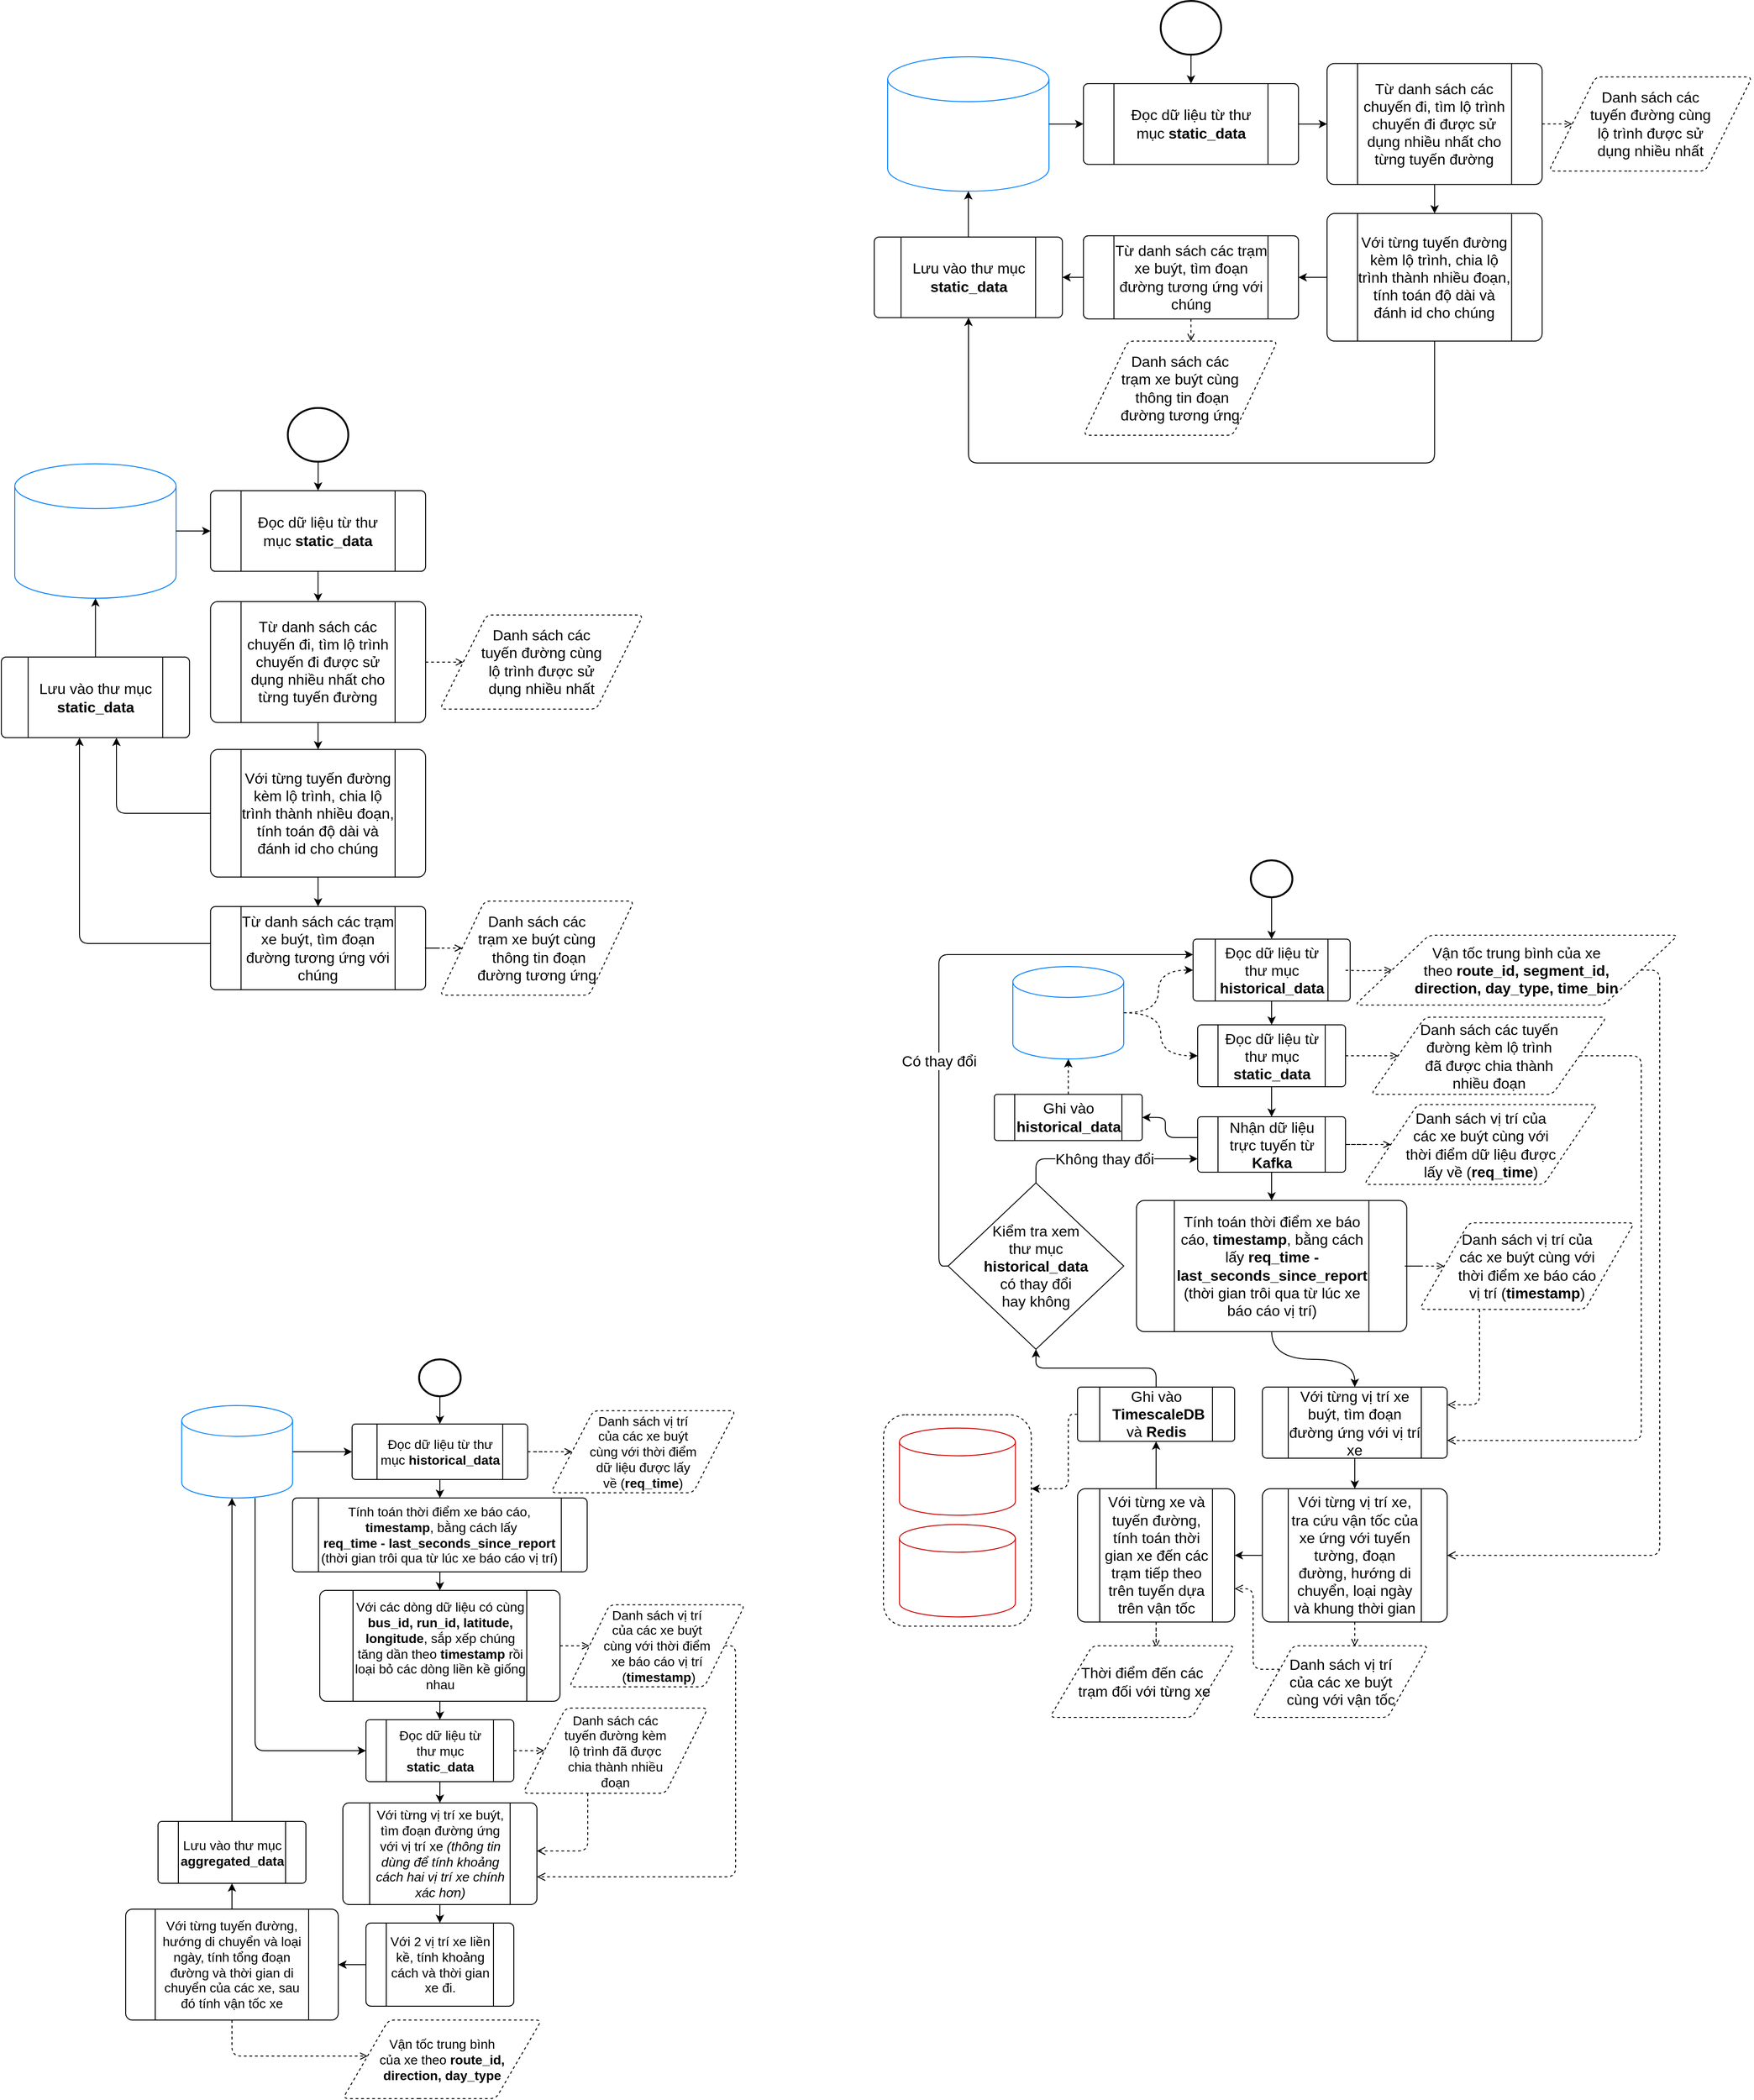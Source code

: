 <mxfile version="14.8.5" type="device"><diagram id="qMFnekn4dBkwKcCyuMU6" name="Page-1"><mxGraphModel dx="1422" dy="1840" grid="1" gridSize="10" guides="1" tooltips="1" connect="1" arrows="1" fold="1" page="1" pageScale="1" pageWidth="850" pageHeight="1100" math="0" shadow="0"><root><mxCell id="0"/><mxCell id="1" parent="0"/><mxCell id="bCvJUZ7ETfFYrSug4Y5t-12" value="" style="group" vertex="1" connectable="0" parent="1"><mxGeometry x="850" y="1130" width="670" height="800" as="geometry"/></mxCell><mxCell id="BM1fNFy99L5DrJd4SMUO-25" value="Danh sách các&lt;br style=&quot;font-size: 14px;&quot;&gt;tuyến đường kèm&lt;br style=&quot;font-size: 14px;&quot;&gt;lộ trình đã được&lt;br style=&quot;font-size: 14px;&quot;&gt;chia thành nhiều&lt;br style=&quot;font-size: 14px;&quot;&gt;đoạn" style="shape=parallelogram;html=1;strokeWidth=1;perimeter=parallelogramPerimeter;whiteSpace=wrap;rounded=1;arcSize=12;size=0.23;horizontal=1;dashed=1;fontSize=14;" parent="bCvJUZ7ETfFYrSug4Y5t-12" vertex="1"><mxGeometry x="430" y="377.38" width="200" height="92.25" as="geometry"/></mxCell><mxCell id="EC834DUbwCelz73j_CgH-8" value="Đọc dữ liệu từ thư mục&amp;nbsp;&lt;b style=&quot;font-size: 14px;&quot;&gt;historical_data&lt;/b&gt;" style="verticalLabelPosition=middle;verticalAlign=middle;html=1;shape=process;whiteSpace=wrap;rounded=1;size=0.14;arcSize=6;strokeWidth=1;labelPosition=center;align=center;fontSize=14;" parent="bCvJUZ7ETfFYrSug4Y5t-12" vertex="1"><mxGeometry x="245" y="70" width="190" height="60" as="geometry"/></mxCell><mxCell id="EC834DUbwCelz73j_CgH-9" value="" style="group;fontSize=14;" parent="bCvJUZ7ETfFYrSug4Y5t-12" vertex="1" connectable="0"><mxGeometry x="60.63" y="50" width="120" height="100" as="geometry"/></mxCell><mxCell id="EC834DUbwCelz73j_CgH-10" value="" style="strokeWidth=1;html=1;shape=mxgraph.flowchart.database;whiteSpace=wrap;strokeColor=#007FFF;fontSize=14;" parent="EC834DUbwCelz73j_CgH-9" vertex="1"><mxGeometry width="120" height="100" as="geometry"/></mxCell><mxCell id="EC834DUbwCelz73j_CgH-11" value="" style="shape=image;verticalLabelPosition=bottom;labelBackgroundColor=#ffffff;verticalAlign=top;aspect=fixed;imageAspect=0;image=https://intellipaat.com/mediaFiles/2015/07/hadoop-hdfs.png;fontSize=14;" parent="EC834DUbwCelz73j_CgH-9" vertex="1"><mxGeometry x="17.61" y="40" width="84.77" height="40" as="geometry"/></mxCell><mxCell id="EC834DUbwCelz73j_CgH-12" style="edgeStyle=orthogonalEdgeStyle;rounded=0;orthogonalLoop=1;jettySize=auto;html=1;entryX=0;entryY=0.5;entryDx=0;entryDy=0;fontSize=14;" parent="bCvJUZ7ETfFYrSug4Y5t-12" source="EC834DUbwCelz73j_CgH-10" target="EC834DUbwCelz73j_CgH-8" edge="1"><mxGeometry x="40" y="-20" as="geometry"/></mxCell><mxCell id="EC834DUbwCelz73j_CgH-13" style="edgeStyle=orthogonalEdgeStyle;rounded=0;orthogonalLoop=1;jettySize=auto;html=1;fontSize=14;" parent="bCvJUZ7ETfFYrSug4Y5t-12" source="EC834DUbwCelz73j_CgH-14" target="EC834DUbwCelz73j_CgH-8" edge="1"><mxGeometry x="40" y="-20" as="geometry"/></mxCell><mxCell id="EC834DUbwCelz73j_CgH-14" value="" style="strokeWidth=2;html=1;shape=mxgraph.flowchart.start_2;whiteSpace=wrap;fontSize=14;" parent="bCvJUZ7ETfFYrSug4Y5t-12" vertex="1"><mxGeometry x="317.5" width="45" height="40" as="geometry"/></mxCell><mxCell id="EC834DUbwCelz73j_CgH-17" value="Tính toán thời điểm xe báo cáo,&lt;br&gt;&amp;nbsp;&lt;b style=&quot;font-size: 14px&quot;&gt;timestamp&lt;/b&gt;, bằng cách lấy &lt;br&gt;&lt;b style=&quot;font-size: 14px&quot;&gt;req_time - last_seconds_since_report&lt;br&gt;&lt;/b&gt;(thời gian trôi qua từ lúc xe báo cáo vị trí)" style="verticalLabelPosition=middle;verticalAlign=middle;html=1;shape=process;whiteSpace=wrap;rounded=1;size=0.087;arcSize=6;strokeWidth=1;labelPosition=center;align=center;fontSize=14;" parent="bCvJUZ7ETfFYrSug4Y5t-12" vertex="1"><mxGeometry x="180.63" y="150" width="318.75" height="80" as="geometry"/></mxCell><mxCell id="EC834DUbwCelz73j_CgH-7" style="edgeStyle=orthogonalEdgeStyle;curved=1;rounded=0;orthogonalLoop=1;jettySize=auto;html=1;fontSize=14;" parent="bCvJUZ7ETfFYrSug4Y5t-12" source="EC834DUbwCelz73j_CgH-8" target="EC834DUbwCelz73j_CgH-17" edge="1"><mxGeometry x="40" y="-20" as="geometry"/></mxCell><mxCell id="EC834DUbwCelz73j_CgH-21" value="Với các dòng dữ liệu có cùng &lt;b style=&quot;font-size: 14px;&quot;&gt;bus_id, run_id, latitude, longitude&lt;/b&gt;, sắp xếp chúng tăng dần theo&amp;nbsp;&lt;b style=&quot;font-size: 14px;&quot;&gt;timestamp &lt;/b&gt;rồi loại bỏ các dòng liền kề giống nhau" style="verticalLabelPosition=middle;verticalAlign=middle;html=1;shape=process;whiteSpace=wrap;rounded=1;size=0.14;arcSize=6;strokeWidth=1;labelPosition=center;align=center;fontSize=14;" parent="bCvJUZ7ETfFYrSug4Y5t-12" vertex="1"><mxGeometry x="210" y="250" width="260" height="120" as="geometry"/></mxCell><mxCell id="EC834DUbwCelz73j_CgH-16" style="edgeStyle=orthogonalEdgeStyle;curved=1;rounded=0;orthogonalLoop=1;jettySize=auto;html=1;entryX=0.5;entryY=0;entryDx=0;entryDy=0;fontSize=14;" parent="bCvJUZ7ETfFYrSug4Y5t-12" source="EC834DUbwCelz73j_CgH-17" target="EC834DUbwCelz73j_CgH-21" edge="1"><mxGeometry x="40" y="-20" as="geometry"/></mxCell><mxCell id="EC834DUbwCelz73j_CgH-25" style="edgeStyle=orthogonalEdgeStyle;rounded=0;orthogonalLoop=1;jettySize=auto;html=1;dashed=1;endArrow=open;endFill=0;fontSize=14;exitX=1;exitY=0.5;exitDx=0;exitDy=0;" parent="bCvJUZ7ETfFYrSug4Y5t-12" target="EC834DUbwCelz73j_CgH-26" edge="1" source="EC834DUbwCelz73j_CgH-8"><mxGeometry x="40" y="-20" as="geometry"><mxPoint x="490" y="95" as="targetPoint"/><mxPoint x="420" y="100" as="sourcePoint"/></mxGeometry></mxCell><mxCell id="EC834DUbwCelz73j_CgH-26" value="Danh sách vị trí&lt;br style=&quot;font-size: 14px;&quot;&gt;của các xe buýt&lt;br style=&quot;font-size: 14px;&quot;&gt;cùng với thời điểm&lt;br style=&quot;font-size: 14px;&quot;&gt;dữ liệu được lấy&lt;br style=&quot;font-size: 14px;&quot;&gt;về (&lt;b style=&quot;font-size: 14px;&quot;&gt;req_time&lt;/b&gt;)" style="shape=parallelogram;html=1;strokeWidth=1;perimeter=parallelogramPerimeter;whiteSpace=wrap;rounded=1;arcSize=12;size=0.23;horizontal=1;dashed=1;fontSize=14;" parent="bCvJUZ7ETfFYrSug4Y5t-12" vertex="1"><mxGeometry x="460" y="55.63" width="200" height="88.75" as="geometry"/></mxCell><mxCell id="EC834DUbwCelz73j_CgH-28" style="edgeStyle=orthogonalEdgeStyle;rounded=0;orthogonalLoop=1;jettySize=auto;html=1;dashed=1;endArrow=open;endFill=0;exitX=1;exitY=0.5;exitDx=0;exitDy=0;entryX=0;entryY=0.5;entryDx=0;entryDy=0;fontSize=14;" parent="bCvJUZ7ETfFYrSug4Y5t-12" source="EC834DUbwCelz73j_CgH-21" target="EC834DUbwCelz73j_CgH-29" edge="1"><mxGeometry x="40" y="-20" as="geometry"><mxPoint x="440" y="328" as="targetPoint"/><mxPoint x="450" y="357.5" as="sourcePoint"/><Array as="points"/></mxGeometry></mxCell><mxCell id="EC834DUbwCelz73j_CgH-29" value="Danh sách vị trí&lt;br style=&quot;font-size: 14px;&quot;&gt;của các xe buýt&lt;br style=&quot;font-size: 14px;&quot;&gt;cùng với thời điểm&lt;br style=&quot;font-size: 14px;&quot;&gt;xe báo cáo vị trí&lt;br style=&quot;font-size: 14px;&quot;&gt;&amp;nbsp;(&lt;b style=&quot;font-size: 14px;&quot;&gt;timestamp&lt;/b&gt;)" style="shape=parallelogram;html=1;strokeWidth=1;perimeter=parallelogramPerimeter;whiteSpace=wrap;rounded=1;arcSize=12;size=0.23;horizontal=1;dashed=1;fontSize=14;" parent="bCvJUZ7ETfFYrSug4Y5t-12" vertex="1"><mxGeometry x="480" y="265.63" width="190" height="88.75" as="geometry"/></mxCell><mxCell id="EC834DUbwCelz73j_CgH-34" style="edgeStyle=orthogonalEdgeStyle;rounded=1;orthogonalLoop=1;jettySize=auto;html=1;entryX=0.5;entryY=0;entryDx=0;entryDy=0;exitX=0.5;exitY=1;exitDx=0;exitDy=0;fontSize=14;" parent="bCvJUZ7ETfFYrSug4Y5t-12" source="EC834DUbwCelz73j_CgH-21" target="EC834DUbwCelz73j_CgH-35" edge="1"><mxGeometry x="40" y="-20" as="geometry"><mxPoint x="330" y="433.13" as="sourcePoint"/></mxGeometry></mxCell><mxCell id="EC834DUbwCelz73j_CgH-35" value="Đọc dữ liệu từ thư mục &lt;b style=&quot;font-size: 14px;&quot;&gt;static_data&lt;/b&gt;" style="verticalLabelPosition=middle;verticalAlign=middle;html=1;shape=process;whiteSpace=wrap;rounded=1;size=0.14;arcSize=6;strokeWidth=1;labelPosition=center;align=center;fontSize=14;" parent="bCvJUZ7ETfFYrSug4Y5t-12" vertex="1"><mxGeometry x="260" y="390" width="160" height="67" as="geometry"/></mxCell><mxCell id="BM1fNFy99L5DrJd4SMUO-26" style="edgeStyle=orthogonalEdgeStyle;rounded=0;orthogonalLoop=1;jettySize=auto;html=1;entryX=0;entryY=0.5;entryDx=0;entryDy=0;dashed=1;endArrow=open;endFill=0;exitX=1;exitY=0.5;exitDx=0;exitDy=0;fontSize=14;" parent="bCvJUZ7ETfFYrSug4Y5t-12" source="EC834DUbwCelz73j_CgH-35" target="BM1fNFy99L5DrJd4SMUO-25" edge="1"><mxGeometry x="40" y="-20" as="geometry"><mxPoint x="455" y="511.75" as="sourcePoint"/></mxGeometry></mxCell><mxCell id="EC834DUbwCelz73j_CgH-41" style="edgeStyle=orthogonalEdgeStyle;rounded=1;orthogonalLoop=1;jettySize=auto;html=1;entryX=0.5;entryY=0;entryDx=0;entryDy=0;exitX=0.5;exitY=1;exitDx=0;exitDy=0;fontSize=14;" parent="bCvJUZ7ETfFYrSug4Y5t-12" source="EC834DUbwCelz73j_CgH-35" target="EC834DUbwCelz73j_CgH-42" edge="1"><mxGeometry x="40" y="-20" as="geometry"><mxPoint x="345" y="570" as="sourcePoint"/></mxGeometry></mxCell><mxCell id="EC834DUbwCelz73j_CgH-42" value="Với từng vị trí xe buýt, tìm đoạn đường ứng với vị trí xe &lt;i style=&quot;font-size: 14px;&quot;&gt;(thông tin dùng để tính khoảng cách hai vị trí xe chính xác hơn)&lt;/i&gt;" style="verticalLabelPosition=middle;verticalAlign=middle;html=1;shape=process;whiteSpace=wrap;rounded=1;size=0.14;arcSize=6;strokeWidth=1;labelPosition=center;align=center;fontSize=14;" parent="bCvJUZ7ETfFYrSug4Y5t-12" vertex="1"><mxGeometry x="235" y="480" width="210" height="110" as="geometry"/></mxCell><mxCell id="EC834DUbwCelz73j_CgH-43" style="edgeStyle=orthogonalEdgeStyle;rounded=1;orthogonalLoop=1;jettySize=auto;html=1;endArrow=open;endFill=0;endSize=7;dashed=1;fontSize=14;" parent="bCvJUZ7ETfFYrSug4Y5t-12" source="BM1fNFy99L5DrJd4SMUO-25" target="EC834DUbwCelz73j_CgH-42" edge="1"><mxGeometry x="40" y="-20" as="geometry"><Array as="points"><mxPoint x="500" y="532"/></Array><mxPoint x="460" y="550" as="targetPoint"/></mxGeometry></mxCell><mxCell id="EC834DUbwCelz73j_CgH-44" style="edgeStyle=orthogonalEdgeStyle;rounded=1;orthogonalLoop=1;jettySize=auto;html=1;dashed=1;endArrow=open;endFill=0;endSize=7;exitX=1;exitY=0.5;exitDx=0;exitDy=0;fontSize=14;" parent="bCvJUZ7ETfFYrSug4Y5t-12" source="EC834DUbwCelz73j_CgH-29" target="EC834DUbwCelz73j_CgH-42" edge="1"><mxGeometry x="40" y="-20" as="geometry"><mxPoint x="420" y="650" as="targetPoint"/><Array as="points"><mxPoint x="660" y="310"/><mxPoint x="660" y="560"/></Array></mxGeometry></mxCell><mxCell id="EC834DUbwCelz73j_CgH-50" value="Vận tốc trung bình&lt;br style=&quot;font-size: 14px;&quot;&gt;của xe theo&amp;nbsp;&lt;b style=&quot;font-size: 14px;&quot;&gt;route_id,&lt;br style=&quot;font-size: 14px;&quot;&gt;direction, day_type&lt;/b&gt;" style="shape=parallelogram;html=1;strokeWidth=1;perimeter=parallelogramPerimeter;whiteSpace=wrap;rounded=1;arcSize=12;size=0.23;horizontal=1;dashed=1;fontSize=14;" parent="bCvJUZ7ETfFYrSug4Y5t-12" vertex="1"><mxGeometry x="235" y="715" width="215" height="85" as="geometry"/></mxCell><mxCell id="bCvJUZ7ETfFYrSug4Y5t-9" style="edgeStyle=orthogonalEdgeStyle;rounded=1;orthogonalLoop=1;jettySize=auto;html=1;fontSize=14;endArrow=classic;endFill=1;" edge="1" parent="bCvJUZ7ETfFYrSug4Y5t-12" source="EC834DUbwCelz73j_CgH-51" target="EC834DUbwCelz73j_CgH-10"><mxGeometry relative="1" as="geometry"><mxPoint x="115" y="220" as="targetPoint"/><Array as="points"><mxPoint x="115" y="240"/><mxPoint x="115" y="240"/></Array></mxGeometry></mxCell><mxCell id="EC834DUbwCelz73j_CgH-51" value="Lưu vào thư mục &lt;b style=&quot;font-size: 14px;&quot;&gt;aggregated_data&lt;/b&gt;" style="verticalLabelPosition=middle;verticalAlign=middle;html=1;shape=process;whiteSpace=wrap;rounded=1;size=0.14;arcSize=6;strokeWidth=1;labelPosition=center;align=center;fontSize=14;" parent="bCvJUZ7ETfFYrSug4Y5t-12" vertex="1"><mxGeometry x="35" y="500" width="160" height="67" as="geometry"/></mxCell><mxCell id="ehZn6OlVtDh6Yn0bjx02-17" value="Với 2 vị trí xe liền kề, tính khoảng cách và thời gian xe đi." style="verticalLabelPosition=middle;verticalAlign=middle;html=1;shape=process;whiteSpace=wrap;rounded=1;size=0.14;arcSize=6;strokeWidth=1;labelPosition=center;align=center;fontSize=14;" parent="bCvJUZ7ETfFYrSug4Y5t-12" vertex="1"><mxGeometry x="260" y="610" width="160" height="90" as="geometry"/></mxCell><mxCell id="ehZn6OlVtDh6Yn0bjx02-20" style="edgeStyle=orthogonalEdgeStyle;rounded=1;orthogonalLoop=1;jettySize=auto;html=1;fontSize=14;" parent="bCvJUZ7ETfFYrSug4Y5t-12" source="EC834DUbwCelz73j_CgH-42" target="ehZn6OlVtDh6Yn0bjx02-17" edge="1"><mxGeometry x="40" y="-20" as="geometry"/></mxCell><mxCell id="bCvJUZ7ETfFYrSug4Y5t-8" style="edgeStyle=orthogonalEdgeStyle;rounded=1;orthogonalLoop=1;jettySize=auto;html=1;fontSize=14;endArrow=classic;endFill=1;" edge="1" parent="bCvJUZ7ETfFYrSug4Y5t-12" source="ehZn6OlVtDh6Yn0bjx02-18" target="EC834DUbwCelz73j_CgH-51"><mxGeometry relative="1" as="geometry"/></mxCell><mxCell id="bCvJUZ7ETfFYrSug4Y5t-11" style="edgeStyle=orthogonalEdgeStyle;rounded=1;orthogonalLoop=1;jettySize=auto;html=1;fontSize=14;endArrow=open;endFill=0;dashed=1;" edge="1" parent="bCvJUZ7ETfFYrSug4Y5t-12" source="ehZn6OlVtDh6Yn0bjx02-18" target="EC834DUbwCelz73j_CgH-50"><mxGeometry relative="1" as="geometry"><Array as="points"><mxPoint x="115" y="754"/></Array></mxGeometry></mxCell><mxCell id="ehZn6OlVtDh6Yn0bjx02-18" value="Với từng tuyến đường, hướng di chuyển và loại ngày, tính tổng đoạn đường và thời gian di chuyển của các xe, sau đó tính vận tốc xe" style="verticalLabelPosition=middle;verticalAlign=middle;html=1;shape=process;whiteSpace=wrap;rounded=1;size=0.14;arcSize=6;strokeWidth=1;labelPosition=center;align=center;fontSize=14;" parent="bCvJUZ7ETfFYrSug4Y5t-12" vertex="1"><mxGeometry y="595" width="230" height="120" as="geometry"/></mxCell><mxCell id="ehZn6OlVtDh6Yn0bjx02-21" style="edgeStyle=orthogonalEdgeStyle;rounded=1;orthogonalLoop=1;jettySize=auto;html=1;fontSize=14;" parent="bCvJUZ7ETfFYrSug4Y5t-12" source="ehZn6OlVtDh6Yn0bjx02-17" target="ehZn6OlVtDh6Yn0bjx02-18" edge="1"><mxGeometry x="40" y="-20" as="geometry"/></mxCell><mxCell id="bCvJUZ7ETfFYrSug4Y5t-10" style="edgeStyle=orthogonalEdgeStyle;rounded=1;orthogonalLoop=1;jettySize=auto;html=1;entryX=0;entryY=0.5;entryDx=0;entryDy=0;fontSize=14;endArrow=classic;endFill=1;" edge="1" parent="bCvJUZ7ETfFYrSug4Y5t-12" source="EC834DUbwCelz73j_CgH-10" target="EC834DUbwCelz73j_CgH-35"><mxGeometry relative="1" as="geometry"><Array as="points"><mxPoint x="140" y="424"/></Array></mxGeometry></mxCell><mxCell id="bCvJUZ7ETfFYrSug4Y5t-44" value="" style="group" vertex="1" connectable="0" parent="1"><mxGeometry x="1660" y="-340" width="950" height="500" as="geometry"/></mxCell><mxCell id="bCvJUZ7ETfFYrSug4Y5t-18" value="Đọc dữ liệu từ thư mục&amp;nbsp;&lt;b style=&quot;font-size: 16px;&quot;&gt;static_data&lt;/b&gt;" style="verticalLabelPosition=middle;verticalAlign=middle;html=1;shape=process;whiteSpace=wrap;rounded=1;size=0.14;arcSize=6;strokeWidth=1;labelPosition=center;align=center;fontSize=16;" vertex="1" parent="bCvJUZ7ETfFYrSug4Y5t-44"><mxGeometry x="226.368" y="89.55" width="232.727" height="87.273" as="geometry"/></mxCell><mxCell id="bCvJUZ7ETfFYrSug4Y5t-19" value="" style="group" vertex="1" connectable="0" parent="bCvJUZ7ETfFYrSug4Y5t-44"><mxGeometry x="14.545" y="60.459" width="174.545" height="145.455" as="geometry"/></mxCell><mxCell id="bCvJUZ7ETfFYrSug4Y5t-20" value="" style="strokeWidth=1;html=1;shape=mxgraph.flowchart.database;whiteSpace=wrap;strokeColor=#007FFF;" vertex="1" parent="bCvJUZ7ETfFYrSug4Y5t-19"><mxGeometry width="174.545" height="145.455" as="geometry"/></mxCell><mxCell id="bCvJUZ7ETfFYrSug4Y5t-21" value="" style="shape=image;verticalLabelPosition=bottom;labelBackgroundColor=#ffffff;verticalAlign=top;aspect=fixed;imageAspect=0;image=https://intellipaat.com/mediaFiles/2015/07/hadoop-hdfs.png;" vertex="1" parent="bCvJUZ7ETfFYrSug4Y5t-19"><mxGeometry x="25.615" y="58.182" width="123.302" height="58.182" as="geometry"/></mxCell><mxCell id="bCvJUZ7ETfFYrSug4Y5t-22" style="edgeStyle=orthogonalEdgeStyle;rounded=0;orthogonalLoop=1;jettySize=auto;html=1;entryX=0;entryY=0.5;entryDx=0;entryDy=0;" edge="1" parent="bCvJUZ7ETfFYrSug4Y5t-44" source="bCvJUZ7ETfFYrSug4Y5t-20" target="bCvJUZ7ETfFYrSug4Y5t-18"><mxGeometry x="-35.45" as="geometry"/></mxCell><mxCell id="bCvJUZ7ETfFYrSug4Y5t-23" style="edgeStyle=orthogonalEdgeStyle;rounded=0;orthogonalLoop=1;jettySize=auto;html=1;" edge="1" parent="bCvJUZ7ETfFYrSug4Y5t-44" source="bCvJUZ7ETfFYrSug4Y5t-24" target="bCvJUZ7ETfFYrSug4Y5t-18"><mxGeometry x="-35.45" as="geometry"/></mxCell><mxCell id="bCvJUZ7ETfFYrSug4Y5t-24" value="" style="strokeWidth=2;html=1;shape=mxgraph.flowchart.start_2;whiteSpace=wrap;" vertex="1" parent="bCvJUZ7ETfFYrSug4Y5t-44"><mxGeometry x="310.005" width="65.455" height="58.182" as="geometry"/></mxCell><mxCell id="bCvJUZ7ETfFYrSug4Y5t-25" value="Từ danh sách các chuyến đi, tìm lộ trình chuyến đi được sử dụng nhiều nhất cho từng tuyến đường" style="verticalLabelPosition=middle;verticalAlign=middle;html=1;shape=process;whiteSpace=wrap;rounded=1;size=0.14;arcSize=6;strokeWidth=1;labelPosition=center;align=center;fontSize=16;" vertex="1" parent="bCvJUZ7ETfFYrSug4Y5t-44"><mxGeometry x="489.998" y="67.727" width="232.727" height="130.91" as="geometry"/></mxCell><mxCell id="bCvJUZ7ETfFYrSug4Y5t-26" style="edgeStyle=orthogonalEdgeStyle;curved=1;rounded=0;orthogonalLoop=1;jettySize=auto;html=1;" edge="1" parent="bCvJUZ7ETfFYrSug4Y5t-44" source="bCvJUZ7ETfFYrSug4Y5t-18" target="bCvJUZ7ETfFYrSug4Y5t-25"><mxGeometry x="-35.45" as="geometry"/></mxCell><mxCell id="bCvJUZ7ETfFYrSug4Y5t-27" value="Danh sách các&lt;br style=&quot;font-size: 16px;&quot;&gt;tuyến đường cùng&lt;br style=&quot;font-size: 16px;&quot;&gt;lộ trình được sử&lt;br style=&quot;font-size: 16px;&quot;&gt;dụng nhiều&amp;nbsp;nhất" style="shape=parallelogram;html=1;strokeWidth=1;perimeter=parallelogramPerimeter;whiteSpace=wrap;rounded=1;arcSize=12;size=0.23;horizontal=1;dashed=1;fontSize=16;" vertex="1" parent="bCvJUZ7ETfFYrSug4Y5t-44"><mxGeometry x="730" y="82.28" width="220" height="101.82" as="geometry"/></mxCell><mxCell id="bCvJUZ7ETfFYrSug4Y5t-28" style="edgeStyle=orthogonalEdgeStyle;rounded=0;orthogonalLoop=1;jettySize=auto;html=1;dashed=1;endArrow=open;endFill=0;entryX=0;entryY=0.5;entryDx=0;entryDy=0;" edge="1" parent="bCvJUZ7ETfFYrSug4Y5t-44" source="bCvJUZ7ETfFYrSug4Y5t-25" target="bCvJUZ7ETfFYrSug4Y5t-27"><mxGeometry x="-35.45" as="geometry"><mxPoint x="491.55" y="274.55" as="targetPoint"/></mxGeometry></mxCell><mxCell id="bCvJUZ7ETfFYrSug4Y5t-29" value="Với từng tuyến đường kèm lộ trình, chia lộ trình thành nhiều đoạn, tính toán độ dài và đánh id cho chúng" style="verticalLabelPosition=middle;verticalAlign=middle;html=1;shape=process;whiteSpace=wrap;rounded=1;size=0.14;arcSize=6;strokeWidth=1;labelPosition=center;align=center;fontSize=16;" vertex="1" parent="bCvJUZ7ETfFYrSug4Y5t-44"><mxGeometry x="489.998" y="230.001" width="232.727" height="138.183" as="geometry"/></mxCell><mxCell id="bCvJUZ7ETfFYrSug4Y5t-30" style="edgeStyle=orthogonalEdgeStyle;curved=1;rounded=0;orthogonalLoop=1;jettySize=auto;html=1;" edge="1" parent="bCvJUZ7ETfFYrSug4Y5t-44" source="bCvJUZ7ETfFYrSug4Y5t-25" target="bCvJUZ7ETfFYrSug4Y5t-29"><mxGeometry x="-35.45" as="geometry"/></mxCell><mxCell id="bCvJUZ7ETfFYrSug4Y5t-31" style="edgeStyle=orthogonalEdgeStyle;rounded=1;orthogonalLoop=1;jettySize=auto;html=1;entryX=0.5;entryY=1;entryDx=0;entryDy=0;entryPerimeter=0;" edge="1" parent="bCvJUZ7ETfFYrSug4Y5t-44" source="bCvJUZ7ETfFYrSug4Y5t-32" target="bCvJUZ7ETfFYrSug4Y5t-20"><mxGeometry x="-35.45" as="geometry"/></mxCell><mxCell id="bCvJUZ7ETfFYrSug4Y5t-32" value="Lưu vào thư mục &lt;b style=&quot;font-size: 16px;&quot;&gt;static_data&lt;/b&gt;" style="verticalLabelPosition=middle;verticalAlign=middle;html=1;shape=process;whiteSpace=wrap;rounded=1;size=0.14;arcSize=6;strokeWidth=1;labelPosition=center;align=center;fontSize=16;" vertex="1" parent="bCvJUZ7ETfFYrSug4Y5t-44"><mxGeometry y="255.453" width="203.636" height="87.273" as="geometry"/></mxCell><mxCell id="bCvJUZ7ETfFYrSug4Y5t-33" style="edgeStyle=orthogonalEdgeStyle;rounded=1;orthogonalLoop=1;jettySize=auto;html=1;" edge="1" parent="bCvJUZ7ETfFYrSug4Y5t-44" source="bCvJUZ7ETfFYrSug4Y5t-29" target="bCvJUZ7ETfFYrSug4Y5t-32"><mxGeometry x="-35.45" as="geometry"><Array as="points"><mxPoint x="606" y="500"/><mxPoint x="102" y="500"/></Array></mxGeometry></mxCell><mxCell id="bCvJUZ7ETfFYrSug4Y5t-40" style="edgeStyle=orthogonalEdgeStyle;rounded=1;orthogonalLoop=1;jettySize=auto;html=1;entryX=1;entryY=0.5;entryDx=0;entryDy=0;fontSize=15;endArrow=classic;endFill=1;" edge="1" parent="bCvJUZ7ETfFYrSug4Y5t-44" source="bCvJUZ7ETfFYrSug4Y5t-36" target="bCvJUZ7ETfFYrSug4Y5t-32"><mxGeometry relative="1" as="geometry"/></mxCell><mxCell id="bCvJUZ7ETfFYrSug4Y5t-36" value="Từ danh sách các trạm xe buýt, tìm đoạn đường tương ứng với chúng" style="verticalLabelPosition=middle;verticalAlign=middle;html=1;shape=process;whiteSpace=wrap;rounded=1;size=0.14;arcSize=6;strokeWidth=1;labelPosition=center;align=center;fontSize=16;" vertex="1" parent="bCvJUZ7ETfFYrSug4Y5t-44"><mxGeometry x="226.37" y="254.09" width="232.73" height="90" as="geometry"/></mxCell><mxCell id="bCvJUZ7ETfFYrSug4Y5t-38" style="edgeStyle=orthogonalEdgeStyle;curved=1;rounded=0;orthogonalLoop=1;jettySize=auto;html=1;" edge="1" parent="bCvJUZ7ETfFYrSug4Y5t-44" source="bCvJUZ7ETfFYrSug4Y5t-29" target="bCvJUZ7ETfFYrSug4Y5t-36"><mxGeometry x="-35.45" as="geometry"><mxPoint x="342.732" y="494.549" as="sourcePoint"/></mxGeometry></mxCell><mxCell id="bCvJUZ7ETfFYrSug4Y5t-37" value="Danh sách các&lt;br style=&quot;font-size: 16px;&quot;&gt;trạm xe buýt cùng&lt;br style=&quot;font-size: 16px;&quot;&gt;&amp;nbsp;thông tin đoạn&lt;br style=&quot;font-size: 16px;&quot;&gt;đường&amp;nbsp;tương ứng" style="shape=parallelogram;html=1;strokeWidth=1;perimeter=parallelogramPerimeter;whiteSpace=wrap;rounded=1;arcSize=12;size=0.23;horizontal=1;dashed=1;fontSize=16;" vertex="1" parent="bCvJUZ7ETfFYrSug4Y5t-44"><mxGeometry x="226.37" y="368.18" width="210" height="101.82" as="geometry"/></mxCell><mxCell id="bCvJUZ7ETfFYrSug4Y5t-35" style="edgeStyle=orthogonalEdgeStyle;rounded=1;orthogonalLoop=1;jettySize=auto;html=1;dashed=1;fontSize=15;endArrow=open;endFill=0;exitX=0.5;exitY=1;exitDx=0;exitDy=0;" edge="1" parent="bCvJUZ7ETfFYrSug4Y5t-44" source="bCvJUZ7ETfFYrSug4Y5t-36" target="bCvJUZ7ETfFYrSug4Y5t-37"><mxGeometry relative="1" as="geometry"><Array as="points"><mxPoint x="343" y="370"/><mxPoint x="343" y="370"/></Array></mxGeometry></mxCell><mxCell id="bCvJUZ7ETfFYrSug4Y5t-45" value="" style="group" vertex="1" connectable="0" parent="1"><mxGeometry x="715.45" y="100.45" width="694.55" height="635.46" as="geometry"/></mxCell><mxCell id="BM1fNFy99L5DrJd4SMUO-6" value="Đọc dữ liệu từ thư mục&amp;nbsp;&lt;b style=&quot;font-size: 16px;&quot;&gt;static_data&lt;/b&gt;" style="verticalLabelPosition=middle;verticalAlign=middle;html=1;shape=process;whiteSpace=wrap;rounded=1;size=0.14;arcSize=6;strokeWidth=1;labelPosition=center;align=center;fontSize=16;" parent="bCvJUZ7ETfFYrSug4Y5t-45" vertex="1"><mxGeometry x="226.368" y="89.55" width="232.727" height="87.273" as="geometry"/></mxCell><mxCell id="BM1fNFy99L5DrJd4SMUO-7" value="" style="group" parent="bCvJUZ7ETfFYrSug4Y5t-45" vertex="1" connectable="0"><mxGeometry x="14.545" y="60.459" width="174.545" height="145.455" as="geometry"/></mxCell><mxCell id="BM1fNFy99L5DrJd4SMUO-4" value="" style="strokeWidth=1;html=1;shape=mxgraph.flowchart.database;whiteSpace=wrap;strokeColor=#007FFF;" parent="BM1fNFy99L5DrJd4SMUO-7" vertex="1"><mxGeometry width="174.545" height="145.455" as="geometry"/></mxCell><mxCell id="BM1fNFy99L5DrJd4SMUO-5" value="" style="shape=image;verticalLabelPosition=bottom;labelBackgroundColor=#ffffff;verticalAlign=top;aspect=fixed;imageAspect=0;image=https://intellipaat.com/mediaFiles/2015/07/hadoop-hdfs.png;" parent="BM1fNFy99L5DrJd4SMUO-7" vertex="1"><mxGeometry x="25.615" y="58.182" width="123.302" height="58.182" as="geometry"/></mxCell><mxCell id="BM1fNFy99L5DrJd4SMUO-8" style="edgeStyle=orthogonalEdgeStyle;rounded=0;orthogonalLoop=1;jettySize=auto;html=1;entryX=0;entryY=0.5;entryDx=0;entryDy=0;" parent="bCvJUZ7ETfFYrSug4Y5t-45" source="BM1fNFy99L5DrJd4SMUO-4" target="BM1fNFy99L5DrJd4SMUO-6" edge="1"><mxGeometry x="-35.45" as="geometry"/></mxCell><mxCell id="BM1fNFy99L5DrJd4SMUO-10" style="edgeStyle=orthogonalEdgeStyle;rounded=0;orthogonalLoop=1;jettySize=auto;html=1;" parent="bCvJUZ7ETfFYrSug4Y5t-45" source="BM1fNFy99L5DrJd4SMUO-9" target="BM1fNFy99L5DrJd4SMUO-6" edge="1"><mxGeometry x="-35.45" as="geometry"/></mxCell><mxCell id="BM1fNFy99L5DrJd4SMUO-9" value="" style="strokeWidth=2;html=1;shape=mxgraph.flowchart.start_2;whiteSpace=wrap;" parent="bCvJUZ7ETfFYrSug4Y5t-45" vertex="1"><mxGeometry x="310.005" width="65.455" height="58.182" as="geometry"/></mxCell><mxCell id="BM1fNFy99L5DrJd4SMUO-14" value="Từ danh sách các chuyến đi, tìm lộ trình chuyến đi được sử dụng nhiều nhất cho từng tuyến đường" style="verticalLabelPosition=middle;verticalAlign=middle;html=1;shape=process;whiteSpace=wrap;rounded=1;size=0.14;arcSize=6;strokeWidth=1;labelPosition=center;align=center;fontSize=16;" parent="bCvJUZ7ETfFYrSug4Y5t-45" vertex="1"><mxGeometry x="226.368" y="209.547" width="232.727" height="130.91" as="geometry"/></mxCell><mxCell id="BM1fNFy99L5DrJd4SMUO-16" style="edgeStyle=orthogonalEdgeStyle;curved=1;rounded=0;orthogonalLoop=1;jettySize=auto;html=1;entryX=0.5;entryY=0;entryDx=0;entryDy=0;" parent="bCvJUZ7ETfFYrSug4Y5t-45" source="BM1fNFy99L5DrJd4SMUO-6" target="BM1fNFy99L5DrJd4SMUO-14" edge="1"><mxGeometry x="-35.45" as="geometry"/></mxCell><mxCell id="BM1fNFy99L5DrJd4SMUO-19" value="Danh sách các&lt;br style=&quot;font-size: 16px;&quot;&gt;tuyến đường cùng&lt;br style=&quot;font-size: 16px;&quot;&gt;lộ trình được sử&lt;br style=&quot;font-size: 16px;&quot;&gt;dụng nhiều&amp;nbsp;nhất" style="shape=parallelogram;html=1;strokeWidth=1;perimeter=parallelogramPerimeter;whiteSpace=wrap;rounded=1;arcSize=12;size=0.23;horizontal=1;dashed=1;fontSize=16;" parent="bCvJUZ7ETfFYrSug4Y5t-45" vertex="1"><mxGeometry x="474.55" y="224.09" width="220" height="101.82" as="geometry"/></mxCell><mxCell id="BM1fNFy99L5DrJd4SMUO-18" style="edgeStyle=orthogonalEdgeStyle;rounded=0;orthogonalLoop=1;jettySize=auto;html=1;dashed=1;endArrow=open;endFill=0;entryX=0;entryY=0.5;entryDx=0;entryDy=0;" parent="bCvJUZ7ETfFYrSug4Y5t-45" source="BM1fNFy99L5DrJd4SMUO-14" target="BM1fNFy99L5DrJd4SMUO-19" edge="1"><mxGeometry x="-35.45" as="geometry"><mxPoint x="491.55" y="274.55" as="targetPoint"/></mxGeometry></mxCell><mxCell id="BM1fNFy99L5DrJd4SMUO-21" value="Với từng tuyến đường kèm lộ trình, chia lộ trình thành nhiều đoạn, tính toán độ dài và đánh id cho chúng" style="verticalLabelPosition=middle;verticalAlign=middle;html=1;shape=process;whiteSpace=wrap;rounded=1;size=0.14;arcSize=6;strokeWidth=1;labelPosition=center;align=center;fontSize=16;" parent="bCvJUZ7ETfFYrSug4Y5t-45" vertex="1"><mxGeometry x="226.368" y="369.551" width="232.727" height="138.183" as="geometry"/></mxCell><mxCell id="BM1fNFy99L5DrJd4SMUO-22" style="edgeStyle=orthogonalEdgeStyle;curved=1;rounded=0;orthogonalLoop=1;jettySize=auto;html=1;entryX=0.5;entryY=0;entryDx=0;entryDy=0;" parent="bCvJUZ7ETfFYrSug4Y5t-45" source="BM1fNFy99L5DrJd4SMUO-14" target="BM1fNFy99L5DrJd4SMUO-21" edge="1"><mxGeometry x="-35.45" as="geometry"/></mxCell><mxCell id="EC834DUbwCelz73j_CgH-5" style="edgeStyle=orthogonalEdgeStyle;rounded=1;orthogonalLoop=1;jettySize=auto;html=1;entryX=0.5;entryY=1;entryDx=0;entryDy=0;entryPerimeter=0;" parent="bCvJUZ7ETfFYrSug4Y5t-45" source="EC834DUbwCelz73j_CgH-3" target="BM1fNFy99L5DrJd4SMUO-4" edge="1"><mxGeometry x="-35.45" as="geometry"/></mxCell><mxCell id="EC834DUbwCelz73j_CgH-3" value="Lưu vào thư mục &lt;b style=&quot;font-size: 16px;&quot;&gt;static_data&lt;/b&gt;" style="verticalLabelPosition=middle;verticalAlign=middle;html=1;shape=process;whiteSpace=wrap;rounded=1;size=0.14;arcSize=6;strokeWidth=1;labelPosition=center;align=center;fontSize=16;" parent="bCvJUZ7ETfFYrSug4Y5t-45" vertex="1"><mxGeometry y="269.553" width="203.636" height="87.273" as="geometry"/></mxCell><mxCell id="EC834DUbwCelz73j_CgH-4" style="edgeStyle=orthogonalEdgeStyle;rounded=1;orthogonalLoop=1;jettySize=auto;html=1;" parent="bCvJUZ7ETfFYrSug4Y5t-45" source="BM1fNFy99L5DrJd4SMUO-21" target="EC834DUbwCelz73j_CgH-3" edge="1"><mxGeometry x="-35.45" as="geometry"><Array as="points"><mxPoint x="124.55" y="438.55"/></Array></mxGeometry></mxCell><mxCell id="ehZn6OlVtDh6Yn0bjx02-29" style="edgeStyle=orthogonalEdgeStyle;rounded=1;orthogonalLoop=1;jettySize=auto;html=1;" parent="bCvJUZ7ETfFYrSug4Y5t-45" source="ehZn6OlVtDh6Yn0bjx02-25" target="EC834DUbwCelz73j_CgH-3" edge="1"><mxGeometry x="-35.45" as="geometry"><Array as="points"><mxPoint x="84.55" y="579.55"/></Array></mxGeometry></mxCell><mxCell id="ehZn6OlVtDh6Yn0bjx02-25" value="Từ danh sách các trạm xe buýt, tìm đoạn đường tương ứng với chúng" style="verticalLabelPosition=middle;verticalAlign=middle;html=1;shape=process;whiteSpace=wrap;rounded=1;size=0.14;arcSize=6;strokeWidth=1;labelPosition=center;align=center;fontSize=16;" parent="bCvJUZ7ETfFYrSug4Y5t-45" vertex="1"><mxGeometry x="226.37" y="539.55" width="232.73" height="90" as="geometry"/></mxCell><mxCell id="ehZn6OlVtDh6Yn0bjx02-27" value="Danh sách các&lt;br style=&quot;font-size: 16px;&quot;&gt;trạm xe buýt cùng&lt;br style=&quot;font-size: 16px;&quot;&gt;&amp;nbsp;thông tin đoạn&lt;br style=&quot;font-size: 16px;&quot;&gt;đường&amp;nbsp;tương ứng" style="shape=parallelogram;html=1;strokeWidth=1;perimeter=parallelogramPerimeter;whiteSpace=wrap;rounded=1;arcSize=12;size=0.23;horizontal=1;dashed=1;fontSize=16;" parent="bCvJUZ7ETfFYrSug4Y5t-45" vertex="1"><mxGeometry x="474.55" y="533.64" width="210" height="101.82" as="geometry"/></mxCell><mxCell id="bCvJUZ7ETfFYrSug4Y5t-16" style="edgeStyle=orthogonalEdgeStyle;rounded=1;orthogonalLoop=1;jettySize=auto;html=1;entryX=0;entryY=0.5;entryDx=0;entryDy=0;dashed=1;fontSize=15;endArrow=open;endFill=0;" edge="1" parent="bCvJUZ7ETfFYrSug4Y5t-45" source="ehZn6OlVtDh6Yn0bjx02-25" target="ehZn6OlVtDh6Yn0bjx02-27"><mxGeometry relative="1" as="geometry"/></mxCell><mxCell id="ehZn6OlVtDh6Yn0bjx02-28" style="edgeStyle=orthogonalEdgeStyle;curved=1;rounded=0;orthogonalLoop=1;jettySize=auto;html=1;entryX=0.5;entryY=0;entryDx=0;entryDy=0;" parent="bCvJUZ7ETfFYrSug4Y5t-45" source="BM1fNFy99L5DrJd4SMUO-21" target="ehZn6OlVtDh6Yn0bjx02-25" edge="1"><mxGeometry x="-35.45" as="geometry"><mxPoint x="342.732" y="494.549" as="sourcePoint"/></mxGeometry></mxCell><mxCell id="bCvJUZ7ETfFYrSug4Y5t-47" value="" style="group" vertex="1" connectable="0" parent="1"><mxGeometry x="1670" y="590" width="860" height="927.5" as="geometry"/></mxCell><mxCell id="EC834DUbwCelz73j_CgH-56" value="Danh sách các tuyến&lt;br&gt;đường kèm lộ trình&lt;br&gt;đã được chia thành&lt;br&gt;nhiều đoạn" style="shape=parallelogram;html=1;strokeWidth=1;perimeter=parallelogramPerimeter;whiteSpace=wrap;rounded=1;arcSize=12;size=0.23;horizontal=1;dashed=1;fontSize=16;" parent="bCvJUZ7ETfFYrSug4Y5t-47" vertex="1"><mxGeometry x="527.5" y="169.75" width="255" height="83.5" as="geometry"/></mxCell><mxCell id="EC834DUbwCelz73j_CgH-58" value="Nhận dữ liệu trực tuyến từ &lt;b style=&quot;font-size: 16px;&quot;&gt;Kafka&lt;/b&gt;" style="verticalLabelPosition=middle;verticalAlign=middle;html=1;shape=process;whiteSpace=wrap;rounded=1;size=0.14;arcSize=6;strokeWidth=1;labelPosition=center;align=center;fontSize=16;" parent="bCvJUZ7ETfFYrSug4Y5t-47" vertex="1"><mxGeometry x="340" y="277.5" width="160" height="60" as="geometry"/></mxCell><mxCell id="EC834DUbwCelz73j_CgH-59" value="" style="group;fontSize=16;" parent="bCvJUZ7ETfFYrSug4Y5t-47" vertex="1" connectable="0"><mxGeometry x="140" y="115" width="120" height="100" as="geometry"/></mxCell><mxCell id="EC834DUbwCelz73j_CgH-60" value="" style="strokeWidth=1;html=1;shape=mxgraph.flowchart.database;whiteSpace=wrap;strokeColor=#007FFF;fontSize=16;" parent="EC834DUbwCelz73j_CgH-59" vertex="1"><mxGeometry width="120" height="100" as="geometry"/></mxCell><mxCell id="EC834DUbwCelz73j_CgH-61" value="" style="shape=image;verticalLabelPosition=bottom;labelBackgroundColor=#ffffff;verticalAlign=top;aspect=fixed;imageAspect=0;image=https://intellipaat.com/mediaFiles/2015/07/hadoop-hdfs.png;fontSize=16;" parent="EC834DUbwCelz73j_CgH-59" vertex="1"><mxGeometry x="17.61" y="40" width="84.77" height="40" as="geometry"/></mxCell><mxCell id="EC834DUbwCelz73j_CgH-64" value="" style="strokeWidth=2;html=1;shape=mxgraph.flowchart.start_2;whiteSpace=wrap;fontSize=16;" parent="bCvJUZ7ETfFYrSug4Y5t-47" vertex="1"><mxGeometry x="397.5" width="45" height="40" as="geometry"/></mxCell><mxCell id="EC834DUbwCelz73j_CgH-66" value="Tính toán thời điểm xe báo cáo, &lt;b style=&quot;font-size: 16px;&quot;&gt;timestamp&lt;/b&gt;, bằng cách lấy &lt;b style=&quot;font-size: 16px;&quot;&gt;req_time - last_seconds_since_report&lt;/b&gt; (thời gian trôi qua từ lúc xe báo cáo vị trí)" style="verticalLabelPosition=middle;verticalAlign=middle;html=1;shape=process;whiteSpace=wrap;rounded=1;size=0.14;arcSize=6;strokeWidth=1;labelPosition=center;align=center;fontSize=16;" parent="bCvJUZ7ETfFYrSug4Y5t-47" vertex="1"><mxGeometry x="273.75" y="368.13" width="292.5" height="141.87" as="geometry"/></mxCell><mxCell id="EC834DUbwCelz73j_CgH-57" style="edgeStyle=orthogonalEdgeStyle;curved=1;rounded=0;orthogonalLoop=1;jettySize=auto;html=1;entryX=0.5;entryY=0;entryDx=0;entryDy=0;fontSize=16;" parent="bCvJUZ7ETfFYrSug4Y5t-47" source="EC834DUbwCelz73j_CgH-58" target="EC834DUbwCelz73j_CgH-66" edge="1"><mxGeometry x="-40" as="geometry"/></mxCell><mxCell id="EC834DUbwCelz73j_CgH-68" style="edgeStyle=orthogonalEdgeStyle;rounded=0;orthogonalLoop=1;jettySize=auto;html=1;dashed=1;endArrow=open;endFill=0;fontSize=16;" parent="bCvJUZ7ETfFYrSug4Y5t-47" target="EC834DUbwCelz73j_CgH-69" edge="1" source="EC834DUbwCelz73j_CgH-58"><mxGeometry x="-40" y="-63.75" as="geometry"><mxPoint x="570" y="302.5" as="targetPoint"/><mxPoint x="500.0" y="307.5" as="sourcePoint"/></mxGeometry></mxCell><mxCell id="EC834DUbwCelz73j_CgH-69" value="Danh sách vị trí của&lt;br&gt;các xe buýt&amp;nbsp;cùng&amp;nbsp;với&lt;br&gt;thời điểm dữ liệu được&lt;br&gt;lấy&amp;nbsp;về (&lt;b style=&quot;font-size: 16px&quot;&gt;req_time&lt;/b&gt;)" style="shape=parallelogram;html=1;strokeWidth=1;perimeter=parallelogramPerimeter;whiteSpace=wrap;rounded=1;arcSize=12;size=0.23;horizontal=1;dashed=1;fontSize=16;" parent="bCvJUZ7ETfFYrSug4Y5t-47" vertex="1"><mxGeometry x="520" y="264.22" width="252.5" height="86.56" as="geometry"/></mxCell><mxCell id="EC834DUbwCelz73j_CgH-72" value="Danh sách vị trí&amp;nbsp;của&lt;br&gt;các xe buýt cùng với&lt;br&gt;thời điểm&amp;nbsp;xe báo cáo&lt;br&gt;vị trí&amp;nbsp;(&lt;b style=&quot;font-size: 16px&quot;&gt;timestamp&lt;/b&gt;)" style="shape=parallelogram;html=1;strokeWidth=1;perimeter=parallelogramPerimeter;whiteSpace=wrap;rounded=1;arcSize=12;size=0.23;horizontal=1;dashed=1;fontSize=16;" parent="bCvJUZ7ETfFYrSug4Y5t-47" vertex="1"><mxGeometry x="580" y="392.19" width="232.5" height="93.75" as="geometry"/></mxCell><mxCell id="bCvJUZ7ETfFYrSug4Y5t-5" style="edgeStyle=orthogonalEdgeStyle;rounded=1;orthogonalLoop=1;jettySize=auto;html=1;exitX=1;exitY=0.5;exitDx=0;exitDy=0;entryX=0;entryY=0.5;entryDx=0;entryDy=0;fontSize=16;dashed=1;endArrow=open;endFill=0;" edge="1" parent="bCvJUZ7ETfFYrSug4Y5t-47" source="EC834DUbwCelz73j_CgH-66" target="EC834DUbwCelz73j_CgH-72"><mxGeometry x="-30" as="geometry"/></mxCell><mxCell id="bCvJUZ7ETfFYrSug4Y5t-13" style="edgeStyle=orthogonalEdgeStyle;rounded=1;orthogonalLoop=1;jettySize=auto;html=1;dashed=1;fontSize=16;endArrow=open;endFill=0;" edge="1" parent="bCvJUZ7ETfFYrSug4Y5t-47" source="EC834DUbwCelz73j_CgH-74" target="EC834DUbwCelz73j_CgH-56"><mxGeometry x="20" as="geometry"/></mxCell><mxCell id="EC834DUbwCelz73j_CgH-74" value="Đọc dữ liệu từ thư mục &lt;b style=&quot;font-size: 16px;&quot;&gt;static_data&lt;/b&gt;" style="verticalLabelPosition=middle;verticalAlign=middle;html=1;shape=process;whiteSpace=wrap;rounded=1;size=0.14;arcSize=6;strokeWidth=1;labelPosition=center;align=center;fontSize=16;" parent="bCvJUZ7ETfFYrSug4Y5t-47" vertex="1"><mxGeometry x="340" y="178" width="160" height="67" as="geometry"/></mxCell><mxCell id="EC834DUbwCelz73j_CgH-77" value="Với từng vị trí xe buýt, tìm đoạn đường ứng với vị trí xe" style="verticalLabelPosition=middle;verticalAlign=middle;html=1;shape=process;whiteSpace=wrap;rounded=1;size=0.14;arcSize=6;strokeWidth=1;labelPosition=center;align=center;fontSize=16;" parent="bCvJUZ7ETfFYrSug4Y5t-47" vertex="1"><mxGeometry x="410" y="570" width="200" height="77" as="geometry"/></mxCell><mxCell id="EC834DUbwCelz73j_CgH-78" value="Với từng vị trí xe, tra cứu vận tốc của xe ứng với tuyến tường, đoạn đường, hướng di chuyển, loại ngày và khung thời gian" style="verticalLabelPosition=middle;verticalAlign=middle;html=1;shape=process;whiteSpace=wrap;rounded=1;size=0.14;arcSize=6;strokeWidth=1;labelPosition=center;align=center;fontSize=16;" parent="bCvJUZ7ETfFYrSug4Y5t-47" vertex="1"><mxGeometry x="410" y="680" width="200" height="144.25" as="geometry"/></mxCell><mxCell id="EC834DUbwCelz73j_CgH-79" style="edgeStyle=orthogonalEdgeStyle;rounded=1;orthogonalLoop=1;jettySize=auto;html=1;entryX=0.5;entryY=0;entryDx=0;entryDy=0;exitX=0.5;exitY=1;exitDx=0;exitDy=0;fontSize=16;" parent="bCvJUZ7ETfFYrSug4Y5t-47" source="EC834DUbwCelz73j_CgH-77" target="EC834DUbwCelz73j_CgH-78" edge="1"><mxGeometry x="-40" y="20" as="geometry"><mxPoint x="425" y="903" as="sourcePoint"/></mxGeometry></mxCell><mxCell id="EC834DUbwCelz73j_CgH-110" style="edgeStyle=orthogonalEdgeStyle;rounded=1;orthogonalLoop=1;jettySize=auto;html=1;entryX=1;entryY=0.5;entryDx=0;entryDy=0;dashed=1;endArrow=open;endFill=0;endSize=7;fontSize=16;exitX=1;exitY=0.5;exitDx=0;exitDy=0;" parent="bCvJUZ7ETfFYrSug4Y5t-47" source="EC834DUbwCelz73j_CgH-81" target="EC834DUbwCelz73j_CgH-78" edge="1"><mxGeometry x="-40" as="geometry"><Array as="points"><mxPoint x="840" y="119"/><mxPoint x="840" y="752"/></Array></mxGeometry></mxCell><mxCell id="EC834DUbwCelz73j_CgH-81" value="Vận tốc trung bình của xe&lt;br&gt;theo&amp;nbsp;&lt;b style=&quot;font-size: 16px&quot;&gt;route_id, segment_id, &lt;br style=&quot;font-size: 16px&quot;&gt;direction, day_type, time_bin&lt;/b&gt;" style="shape=parallelogram;html=1;strokeWidth=1;perimeter=parallelogramPerimeter;whiteSpace=wrap;rounded=1;arcSize=12;size=0.23;horizontal=1;dashed=1;fontSize=16;" parent="bCvJUZ7ETfFYrSug4Y5t-47" vertex="1"><mxGeometry x="510" y="80.95" width="350" height="75.63" as="geometry"/></mxCell><mxCell id="EC834DUbwCelz73j_CgH-108" style="edgeStyle=orthogonalEdgeStyle;rounded=1;orthogonalLoop=1;jettySize=auto;html=1;entryX=1;entryY=0.75;entryDx=0;entryDy=0;dashed=1;endArrow=open;endFill=0;endSize=7;fontSize=16;" parent="bCvJUZ7ETfFYrSug4Y5t-47" source="EC834DUbwCelz73j_CgH-56" target="EC834DUbwCelz73j_CgH-77" edge="1"><mxGeometry x="-40" as="geometry"><Array as="points"><mxPoint x="820" y="212"/><mxPoint x="820" y="628"/></Array></mxGeometry></mxCell><mxCell id="EC834DUbwCelz73j_CgH-82" value="Với từng xe và tuyến đường, tính toán thời gian xe đến các trạm tiếp theo trên tuyến dựa trên vận tốc" style="verticalLabelPosition=middle;verticalAlign=middle;html=1;shape=process;whiteSpace=wrap;rounded=1;size=0.14;arcSize=6;strokeWidth=1;labelPosition=center;align=center;fontSize=16;" parent="bCvJUZ7ETfFYrSug4Y5t-47" vertex="1"><mxGeometry x="210" y="680" width="170" height="144.25" as="geometry"/></mxCell><mxCell id="EC834DUbwCelz73j_CgH-83" style="edgeStyle=orthogonalEdgeStyle;rounded=1;orthogonalLoop=1;jettySize=auto;html=1;entryX=1;entryY=0.5;entryDx=0;entryDy=0;fontSize=16;" parent="bCvJUZ7ETfFYrSug4Y5t-47" source="EC834DUbwCelz73j_CgH-78" target="EC834DUbwCelz73j_CgH-82" edge="1"><mxGeometry x="-40" y="20" as="geometry"><mxPoint x="420" y="669" as="sourcePoint"/><Array as="points"/></mxGeometry></mxCell><mxCell id="EC834DUbwCelz73j_CgH-102" value="Đọc dữ liệu từ thư mục &lt;b style=&quot;font-size: 16px;&quot;&gt;historical_data&lt;/b&gt;" style="verticalLabelPosition=middle;verticalAlign=middle;html=1;shape=process;whiteSpace=wrap;rounded=1;size=0.14;arcSize=6;strokeWidth=1;labelPosition=center;align=center;fontSize=16;" parent="bCvJUZ7ETfFYrSug4Y5t-47" vertex="1"><mxGeometry x="335" y="85.26" width="170" height="67" as="geometry"/></mxCell><mxCell id="EC834DUbwCelz73j_CgH-109" style="edgeStyle=orthogonalEdgeStyle;rounded=1;orthogonalLoop=1;jettySize=auto;html=1;entryX=1;entryY=0.25;entryDx=0;entryDy=0;dashed=1;endArrow=open;endFill=0;endSize=7;fontSize=16;" parent="bCvJUZ7ETfFYrSug4Y5t-47" source="EC834DUbwCelz73j_CgH-72" target="EC834DUbwCelz73j_CgH-77" edge="1"><mxGeometry x="-40" as="geometry"><Array as="points"><mxPoint x="645" y="589"/></Array></mxGeometry></mxCell><mxCell id="EC834DUbwCelz73j_CgH-107" style="edgeStyle=orthogonalEdgeStyle;curved=1;rounded=0;orthogonalLoop=1;jettySize=auto;html=1;entryX=0.5;entryY=0;entryDx=0;entryDy=0;fontSize=16;" parent="bCvJUZ7ETfFYrSug4Y5t-47" source="EC834DUbwCelz73j_CgH-66" target="EC834DUbwCelz73j_CgH-77" edge="1"><mxGeometry x="-40" as="geometry"><mxPoint x="420" y="540" as="sourcePoint"/></mxGeometry></mxCell><mxCell id="EC834DUbwCelz73j_CgH-111" style="edgeStyle=orthogonalEdgeStyle;curved=1;rounded=0;orthogonalLoop=1;jettySize=auto;html=1;exitX=0.5;exitY=1;exitDx=0;exitDy=0;fontSize=16;" parent="bCvJUZ7ETfFYrSug4Y5t-47" source="EC834DUbwCelz73j_CgH-74" target="EC834DUbwCelz73j_CgH-58" edge="1"><mxGeometry x="-40" as="geometry"/></mxCell><mxCell id="EC834DUbwCelz73j_CgH-112" style="edgeStyle=orthogonalEdgeStyle;curved=1;rounded=0;orthogonalLoop=1;jettySize=auto;html=1;fontSize=16;" parent="bCvJUZ7ETfFYrSug4Y5t-47" source="EC834DUbwCelz73j_CgH-102" target="EC834DUbwCelz73j_CgH-74" edge="1"><mxGeometry x="-40" as="geometry"/></mxCell><mxCell id="EC834DUbwCelz73j_CgH-113" style="edgeStyle=orthogonalEdgeStyle;curved=1;rounded=0;orthogonalLoop=1;jettySize=auto;html=1;fontSize=16;" parent="bCvJUZ7ETfFYrSug4Y5t-47" source="EC834DUbwCelz73j_CgH-64" target="EC834DUbwCelz73j_CgH-102" edge="1"><mxGeometry x="-40" as="geometry"><Array as="points"/><mxPoint x="460" y="40" as="sourcePoint"/></mxGeometry></mxCell><mxCell id="EC834DUbwCelz73j_CgH-80" style="edgeStyle=orthogonalEdgeStyle;rounded=0;orthogonalLoop=1;jettySize=auto;html=1;entryX=0;entryY=0.5;entryDx=0;entryDy=0;dashed=1;endArrow=open;endFill=0;fontSize=16;" parent="bCvJUZ7ETfFYrSug4Y5t-47" target="EC834DUbwCelz73j_CgH-81" edge="1"><mxGeometry x="-40" as="geometry"><mxPoint x="500" y="119" as="sourcePoint"/></mxGeometry></mxCell><mxCell id="EC834DUbwCelz73j_CgH-114" style="edgeStyle=orthogonalEdgeStyle;curved=1;rounded=0;orthogonalLoop=1;jettySize=auto;html=1;exitX=1;exitY=0.5;exitDx=0;exitDy=0;exitPerimeter=0;dashed=1;fontSize=16;" parent="bCvJUZ7ETfFYrSug4Y5t-47" source="EC834DUbwCelz73j_CgH-60" target="EC834DUbwCelz73j_CgH-102" edge="1"><mxGeometry x="-40" as="geometry"/></mxCell><mxCell id="EC834DUbwCelz73j_CgH-116" style="edgeStyle=orthogonalEdgeStyle;curved=1;rounded=0;orthogonalLoop=1;jettySize=auto;html=1;exitX=1;exitY=0.5;exitDx=0;exitDy=0;exitPerimeter=0;entryX=0;entryY=0.5;entryDx=0;entryDy=0;dashed=1;fontSize=16;" parent="bCvJUZ7ETfFYrSug4Y5t-47" source="EC834DUbwCelz73j_CgH-60" target="EC834DUbwCelz73j_CgH-74" edge="1"><mxGeometry x="-40" as="geometry"/></mxCell><mxCell id="EC834DUbwCelz73j_CgH-117" style="edgeStyle=orthogonalEdgeStyle;rounded=0;orthogonalLoop=1;jettySize=auto;html=1;dashed=1;endArrow=open;endFill=0;entryX=0.581;entryY=0.009;entryDx=0;entryDy=0;entryPerimeter=0;fontSize=16;" parent="bCvJUZ7ETfFYrSug4Y5t-47" source="EC834DUbwCelz73j_CgH-78" target="EC834DUbwCelz73j_CgH-118" edge="1"><mxGeometry x="-40" y="20" as="geometry"><mxPoint x="420" y="780" as="targetPoint"/><mxPoint x="290" y="958.75" as="sourcePoint"/></mxGeometry></mxCell><mxCell id="EC834DUbwCelz73j_CgH-119" style="edgeStyle=orthogonalEdgeStyle;rounded=1;orthogonalLoop=1;jettySize=auto;html=1;dashed=1;endArrow=open;endFill=0;endSize=7;entryX=1;entryY=0.75;entryDx=0;entryDy=0;fontSize=16;exitX=0;exitY=0.25;exitDx=0;exitDy=0;" parent="bCvJUZ7ETfFYrSug4Y5t-47" source="EC834DUbwCelz73j_CgH-118" target="EC834DUbwCelz73j_CgH-82" edge="1"><mxGeometry x="-40" y="20" as="geometry"><Array as="points"><mxPoint x="400" y="875"/><mxPoint x="400" y="788"/></Array></mxGeometry></mxCell><mxCell id="EC834DUbwCelz73j_CgH-118" value="Danh sách vị trí&lt;br style=&quot;font-size: 16px;&quot;&gt;của các xe buýt&lt;br style=&quot;font-size: 16px;&quot;&gt;cùng với vận tốc" style="shape=parallelogram;html=1;strokeWidth=1;perimeter=parallelogramPerimeter;whiteSpace=wrap;rounded=1;arcSize=12;size=0.23;horizontal=1;dashed=1;fontSize=16;" parent="bCvJUZ7ETfFYrSug4Y5t-47" vertex="1"><mxGeometry x="399.5" y="850" width="190" height="77.5" as="geometry"/></mxCell><mxCell id="EC834DUbwCelz73j_CgH-122" style="edgeStyle=orthogonalEdgeStyle;rounded=0;orthogonalLoop=1;jettySize=auto;html=1;dashed=1;endArrow=open;endFill=0;fontSize=16;entryX=0.575;entryY=0.026;entryDx=0;entryDy=0;entryPerimeter=0;" parent="bCvJUZ7ETfFYrSug4Y5t-47" source="EC834DUbwCelz73j_CgH-82" target="EC834DUbwCelz73j_CgH-123" edge="1"><mxGeometry x="-40" y="20" as="geometry"><mxPoint x="295" y="840" as="targetPoint"/><mxPoint x="-12.5" y="690" as="sourcePoint"/></mxGeometry></mxCell><mxCell id="EC834DUbwCelz73j_CgH-123" value="Thời điểm đến các&lt;br style=&quot;font-size: 16px;&quot;&gt;&amp;nbsp;trạm đối với từng xe" style="shape=parallelogram;html=1;strokeWidth=1;perimeter=parallelogramPerimeter;whiteSpace=wrap;rounded=1;arcSize=12;size=0.23;horizontal=1;dashed=1;fontSize=16;" parent="bCvJUZ7ETfFYrSug4Y5t-47" vertex="1"><mxGeometry x="180" y="850" width="200" height="77.5" as="geometry"/></mxCell><mxCell id="EC834DUbwCelz73j_CgH-124" value="Ghi vào&lt;br style=&quot;font-size: 16px;&quot;&gt;&amp;nbsp;&lt;b style=&quot;font-size: 16px;&quot;&gt;TimescaleDB&lt;/b&gt;&lt;br style=&quot;font-size: 16px;&quot;&gt;và&amp;nbsp;&lt;b style=&quot;font-size: 16px;&quot;&gt;Redis&lt;/b&gt;" style="verticalLabelPosition=middle;verticalAlign=middle;html=1;shape=process;whiteSpace=wrap;rounded=1;size=0.14;arcSize=6;strokeWidth=1;labelPosition=center;align=center;fontSize=16;" parent="bCvJUZ7ETfFYrSug4Y5t-47" vertex="1"><mxGeometry x="210" y="570" width="170" height="58.75" as="geometry"/></mxCell><mxCell id="EC834DUbwCelz73j_CgH-125" style="edgeStyle=orthogonalEdgeStyle;rounded=1;orthogonalLoop=1;jettySize=auto;html=1;entryX=0.5;entryY=1;entryDx=0;entryDy=0;exitX=0.5;exitY=0;exitDx=0;exitDy=0;fontSize=16;" parent="bCvJUZ7ETfFYrSug4Y5t-47" source="EC834DUbwCelz73j_CgH-82" target="EC834DUbwCelz73j_CgH-124" edge="1"><mxGeometry x="-40" y="-85" as="geometry"><mxPoint x="206.25" y="655.0" as="sourcePoint"/></mxGeometry></mxCell><mxCell id="EC834DUbwCelz73j_CgH-128" value="Kiểm tra xem&lt;br style=&quot;font-size: 16px;&quot;&gt;thư mục&lt;br style=&quot;font-size: 16px;&quot;&gt;&lt;b style=&quot;font-size: 16px;&quot;&gt;historical_data &lt;br style=&quot;font-size: 16px;&quot;&gt;&lt;/b&gt;có thay đổi &lt;br style=&quot;font-size: 16px;&quot;&gt;hay không" style="rhombus;whiteSpace=wrap;html=1;fontSize=16;" parent="bCvJUZ7ETfFYrSug4Y5t-47" vertex="1"><mxGeometry x="70" y="349.06" width="190" height="180" as="geometry"/></mxCell><mxCell id="EC834DUbwCelz73j_CgH-130" style="edgeStyle=orthogonalEdgeStyle;rounded=1;orthogonalLoop=1;jettySize=auto;html=1;entryX=0.5;entryY=1;entryDx=0;entryDy=0;fontSize=16;" parent="bCvJUZ7ETfFYrSug4Y5t-47" source="EC834DUbwCelz73j_CgH-124" target="EC834DUbwCelz73j_CgH-128" edge="1"><mxGeometry x="-40" as="geometry"><mxPoint x="425" y="883" as="sourcePoint"/></mxGeometry></mxCell><mxCell id="EC834DUbwCelz73j_CgH-132" style="edgeStyle=orthogonalEdgeStyle;rounded=1;orthogonalLoop=1;jettySize=auto;html=1;fontSize=16;exitX=0.5;exitY=0;exitDx=0;exitDy=0;" parent="bCvJUZ7ETfFYrSug4Y5t-47" source="EC834DUbwCelz73j_CgH-128" edge="1" target="EC834DUbwCelz73j_CgH-58"><mxGeometry x="-40" as="geometry"><mxPoint x="425" y="883" as="sourcePoint"/><mxPoint x="340" y="380" as="targetPoint"/><Array as="points"><mxPoint x="165" y="323"/></Array></mxGeometry></mxCell><mxCell id="EC834DUbwCelz73j_CgH-134" value="Không thay đổi" style="edgeLabel;html=1;align=center;verticalAlign=middle;resizable=0;points=[];fontSize=16;" parent="EC834DUbwCelz73j_CgH-132" vertex="1" connectable="0"><mxGeometry x="-0.424" y="-1" relative="1" as="geometry"><mxPoint x="42" y="-1" as="offset"/></mxGeometry></mxCell><mxCell id="EC834DUbwCelz73j_CgH-135" style="edgeStyle=orthogonalEdgeStyle;rounded=1;orthogonalLoop=1;jettySize=auto;html=1;entryX=0;entryY=0.25;entryDx=0;entryDy=0;exitX=0;exitY=0.5;exitDx=0;exitDy=0;fontSize=16;" parent="bCvJUZ7ETfFYrSug4Y5t-47" source="EC834DUbwCelz73j_CgH-128" target="EC834DUbwCelz73j_CgH-102" edge="1"><mxGeometry x="-40" as="geometry"><mxPoint x="425" y="883" as="sourcePoint"/><Array as="points"><mxPoint x="60" y="439"/><mxPoint x="60" y="102"/></Array></mxGeometry></mxCell><mxCell id="EC834DUbwCelz73j_CgH-136" value="Có thay đổi" style="edgeLabel;html=1;align=center;verticalAlign=middle;resizable=0;points=[];fontSize=16;" parent="EC834DUbwCelz73j_CgH-135" vertex="1" connectable="0"><mxGeometry x="-0.424" y="-1" relative="1" as="geometry"><mxPoint x="-1" y="-53" as="offset"/></mxGeometry></mxCell><mxCell id="ehZn6OlVtDh6Yn0bjx02-5" style="edgeStyle=orthogonalEdgeStyle;rounded=1;orthogonalLoop=1;jettySize=auto;html=1;dashed=1;fontSize=16;" parent="bCvJUZ7ETfFYrSug4Y5t-47" source="ehZn6OlVtDh6Yn0bjx02-2" target="EC834DUbwCelz73j_CgH-60" edge="1"><mxGeometry x="-40" as="geometry"/></mxCell><mxCell id="ehZn6OlVtDh6Yn0bjx02-2" value="Ghi vào &lt;b style=&quot;font-size: 16px;&quot;&gt;historical_data&lt;/b&gt;" style="verticalLabelPosition=middle;verticalAlign=middle;html=1;shape=process;whiteSpace=wrap;rounded=1;size=0.14;arcSize=6;strokeWidth=1;labelPosition=center;align=center;fontSize=16;" parent="bCvJUZ7ETfFYrSug4Y5t-47" vertex="1"><mxGeometry x="120" y="253.25" width="160" height="50" as="geometry"/></mxCell><mxCell id="ehZn6OlVtDh6Yn0bjx02-10" style="edgeStyle=orthogonalEdgeStyle;rounded=1;orthogonalLoop=1;jettySize=auto;html=1;dashed=1;fontSize=16;" parent="bCvJUZ7ETfFYrSug4Y5t-47" source="EC834DUbwCelz73j_CgH-124" target="N60BdX411dJX0_6m8XAn-2" edge="1"><mxGeometry x="-40" y="-85" as="geometry"><mxPoint x="60" y="564.38" as="targetPoint"/><Array as="points"><mxPoint x="200" y="599"/><mxPoint x="200" y="680"/></Array></mxGeometry></mxCell><mxCell id="N60BdX411dJX0_6m8XAn-11" value="" style="group;fontSize=16;" parent="bCvJUZ7ETfFYrSug4Y5t-47" vertex="1" connectable="0"><mxGeometry y="600" width="160" height="228.75" as="geometry"/></mxCell><mxCell id="N60BdX411dJX0_6m8XAn-2" value="" style="rounded=1;whiteSpace=wrap;html=1;dashed=1;fontSize=16;" parent="N60BdX411dJX0_6m8XAn-11" vertex="1"><mxGeometry width="160" height="228.75" as="geometry"/></mxCell><mxCell id="N60BdX411dJX0_6m8XAn-7" value="" style="shape=cylinder3;whiteSpace=wrap;html=1;boundedLbl=1;backgroundOutline=1;size=15;strokeColor=#CC0000;fontSize=16;" parent="N60BdX411dJX0_6m8XAn-11" vertex="1"><mxGeometry x="17.25" y="14.4" width="125.5" height="94.35" as="geometry"/></mxCell><mxCell id="N60BdX411dJX0_6m8XAn-8" value="" style="shape=image;verticalLabelPosition=bottom;labelBackgroundColor=#ffffff;verticalAlign=top;aspect=fixed;imageAspect=0;image=https://cdn.holistics.io/landing/databases/timescale.png;fontSize=16;" parent="N60BdX411dJX0_6m8XAn-11" vertex="1"><mxGeometry x="37.22" y="50" width="85.56" height="50.22" as="geometry"/></mxCell><mxCell id="N60BdX411dJX0_6m8XAn-10" value="" style="shape=cylinder3;whiteSpace=wrap;html=1;boundedLbl=1;backgroundOutline=1;size=15;strokeColor=#CC0000;fontSize=16;" parent="N60BdX411dJX0_6m8XAn-11" vertex="1"><mxGeometry x="17.25" y="118.75" width="125.5" height="100" as="geometry"/></mxCell><mxCell id="N60BdX411dJX0_6m8XAn-5" value="" style="shape=image;verticalLabelPosition=bottom;labelBackgroundColor=#ffffff;verticalAlign=top;aspect=fixed;imageAspect=0;image=https://miro.medium.com/max/308/1*oaR2BaMEvQB4awCWjVaZJA.png;fontSize=16;" parent="N60BdX411dJX0_6m8XAn-11" vertex="1"><mxGeometry x="48.39" y="158.75" width="63.22" height="53.37" as="geometry"/></mxCell><mxCell id="bCvJUZ7ETfFYrSug4Y5t-4" style="edgeStyle=orthogonalEdgeStyle;rounded=1;orthogonalLoop=1;jettySize=auto;html=1;entryX=1;entryY=0.5;entryDx=0;entryDy=0;fontSize=16;" edge="1" parent="bCvJUZ7ETfFYrSug4Y5t-47" source="EC834DUbwCelz73j_CgH-58" target="ehZn6OlVtDh6Yn0bjx02-2"><mxGeometry x="-30" as="geometry"><Array as="points"><mxPoint x="305" y="300"/><mxPoint x="305" y="278"/></Array></mxGeometry></mxCell></root></mxGraphModel></diagram></mxfile>